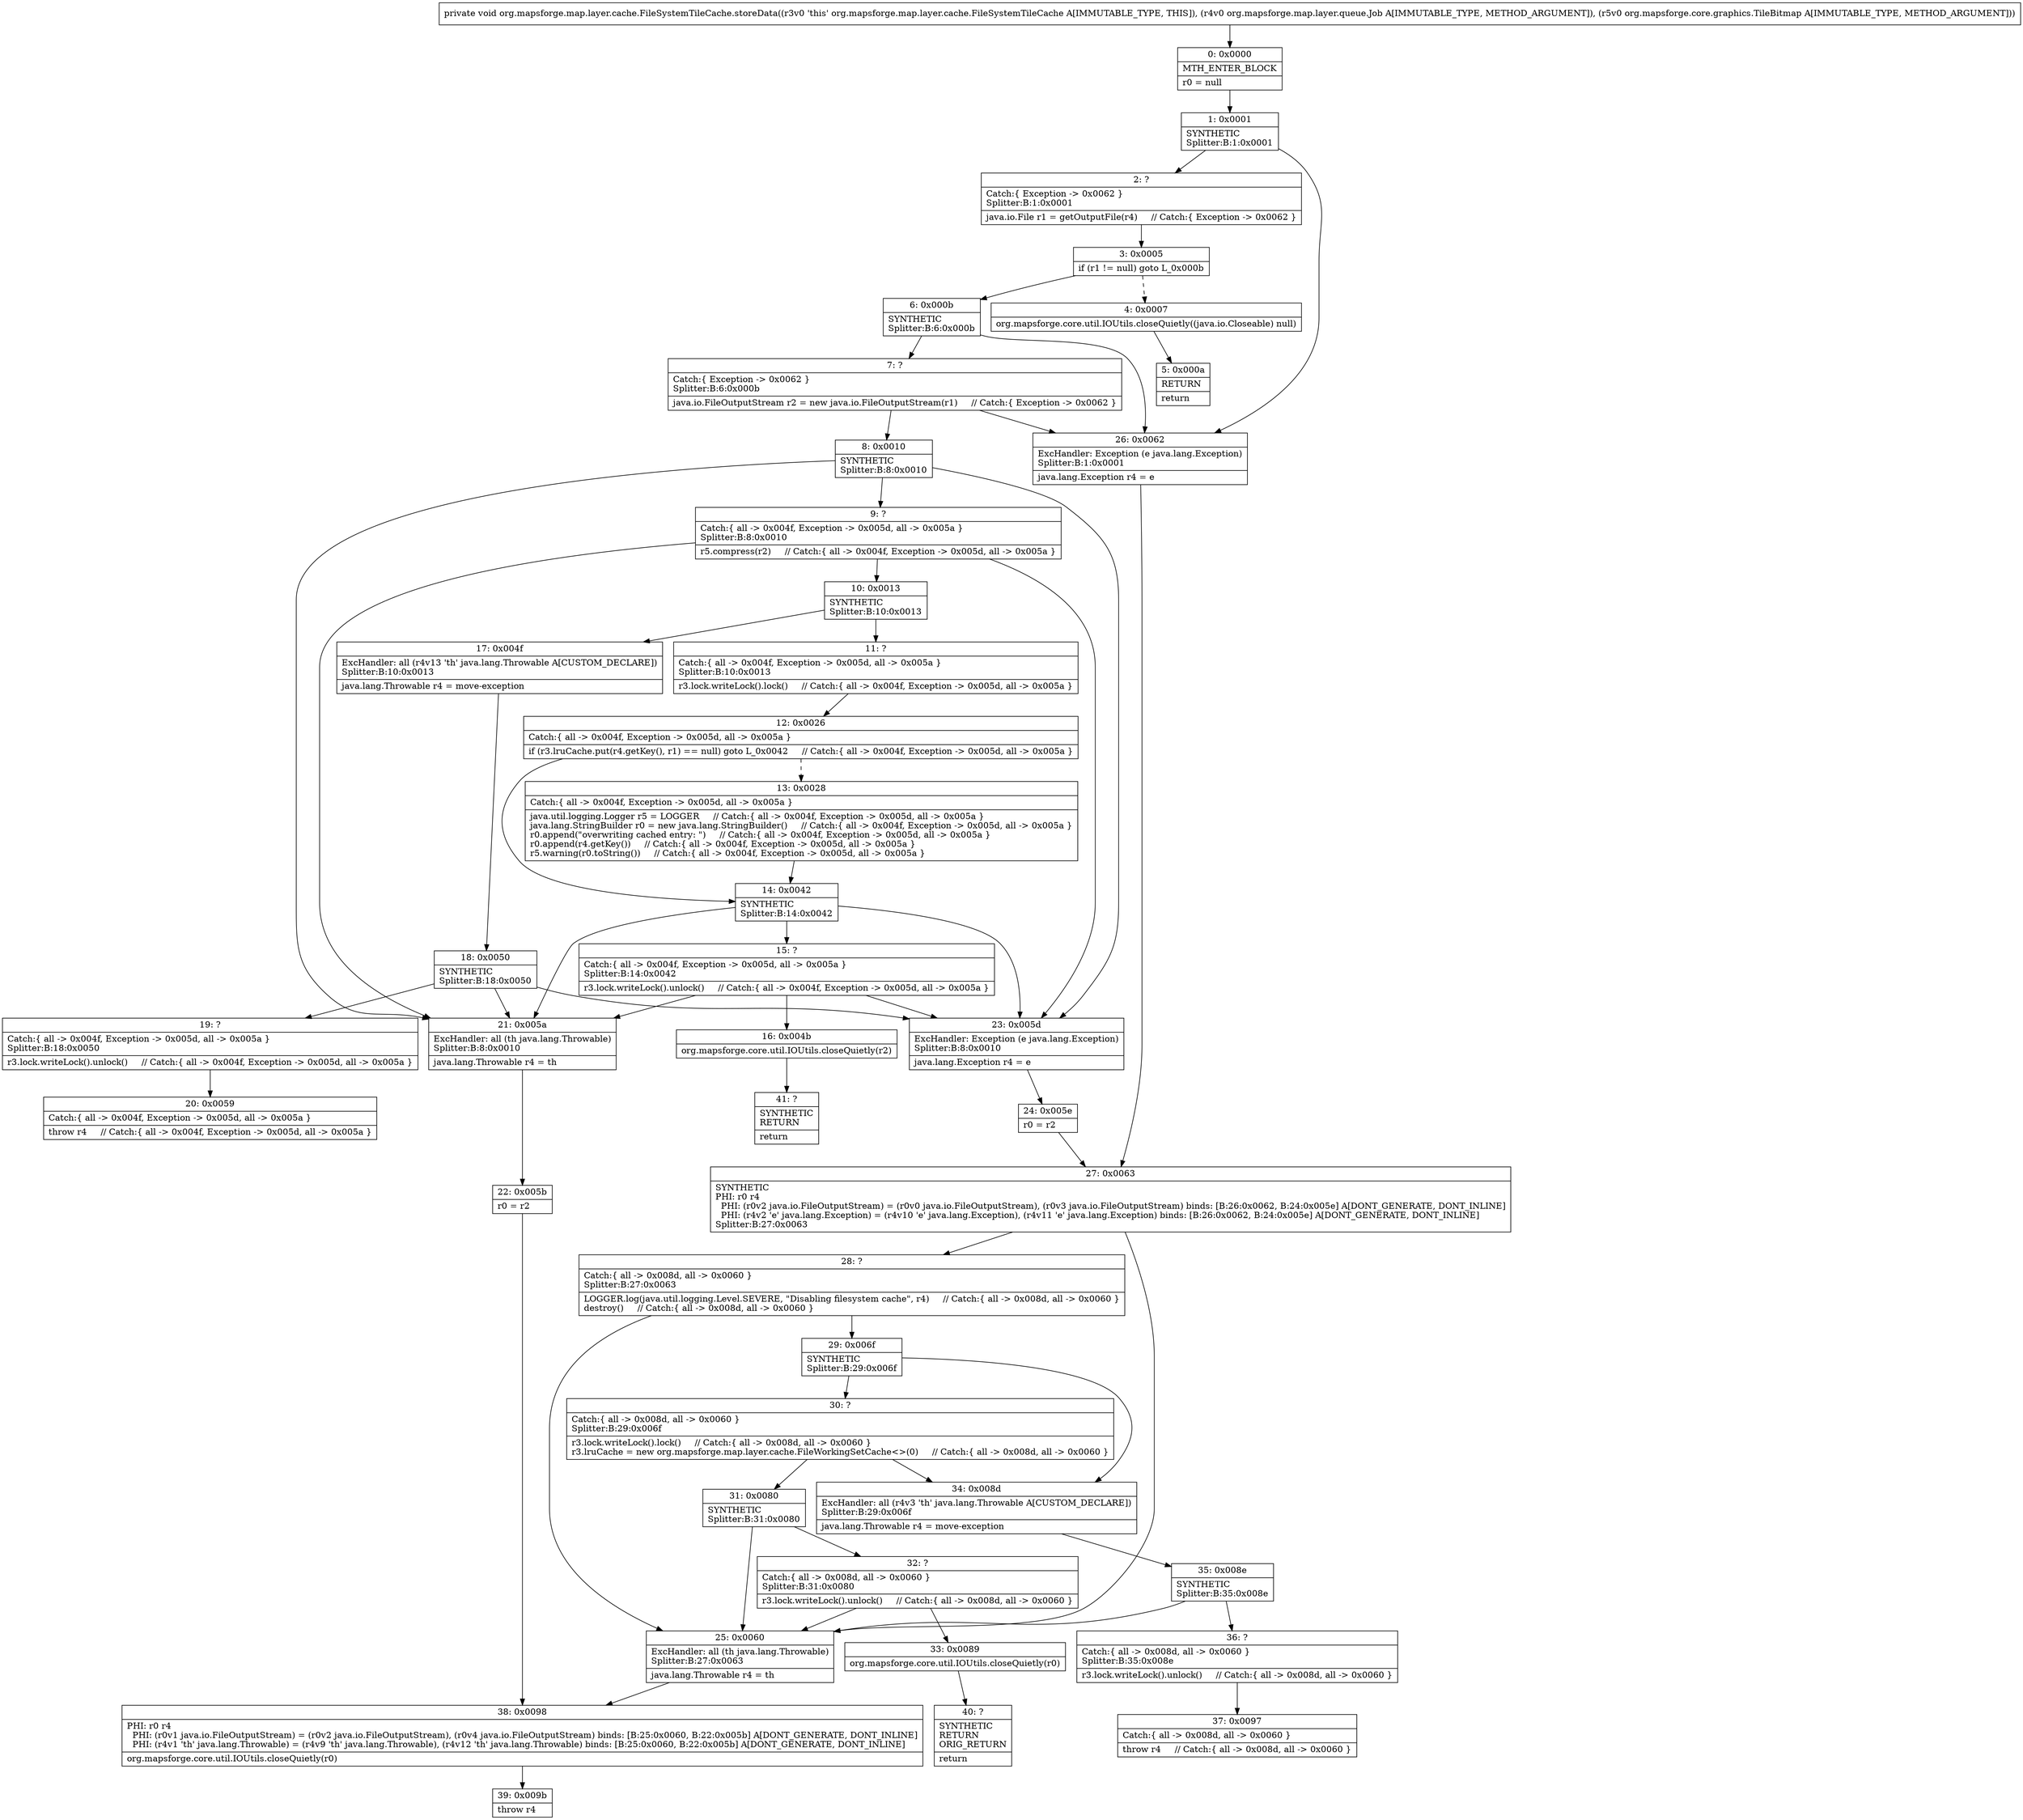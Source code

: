 digraph "CFG fororg.mapsforge.map.layer.cache.FileSystemTileCache.storeData(Lorg\/mapsforge\/map\/layer\/queue\/Job;Lorg\/mapsforge\/core\/graphics\/TileBitmap;)V" {
Node_0 [shape=record,label="{0\:\ 0x0000|MTH_ENTER_BLOCK\l|r0 = null\l}"];
Node_1 [shape=record,label="{1\:\ 0x0001|SYNTHETIC\lSplitter:B:1:0x0001\l}"];
Node_2 [shape=record,label="{2\:\ ?|Catch:\{ Exception \-\> 0x0062 \}\lSplitter:B:1:0x0001\l|java.io.File r1 = getOutputFile(r4)     \/\/ Catch:\{ Exception \-\> 0x0062 \}\l}"];
Node_3 [shape=record,label="{3\:\ 0x0005|if (r1 != null) goto L_0x000b\l}"];
Node_4 [shape=record,label="{4\:\ 0x0007|org.mapsforge.core.util.IOUtils.closeQuietly((java.io.Closeable) null)\l}"];
Node_5 [shape=record,label="{5\:\ 0x000a|RETURN\l|return\l}"];
Node_6 [shape=record,label="{6\:\ 0x000b|SYNTHETIC\lSplitter:B:6:0x000b\l}"];
Node_7 [shape=record,label="{7\:\ ?|Catch:\{ Exception \-\> 0x0062 \}\lSplitter:B:6:0x000b\l|java.io.FileOutputStream r2 = new java.io.FileOutputStream(r1)     \/\/ Catch:\{ Exception \-\> 0x0062 \}\l}"];
Node_8 [shape=record,label="{8\:\ 0x0010|SYNTHETIC\lSplitter:B:8:0x0010\l}"];
Node_9 [shape=record,label="{9\:\ ?|Catch:\{ all \-\> 0x004f, Exception \-\> 0x005d, all \-\> 0x005a \}\lSplitter:B:8:0x0010\l|r5.compress(r2)     \/\/ Catch:\{ all \-\> 0x004f, Exception \-\> 0x005d, all \-\> 0x005a \}\l}"];
Node_10 [shape=record,label="{10\:\ 0x0013|SYNTHETIC\lSplitter:B:10:0x0013\l}"];
Node_11 [shape=record,label="{11\:\ ?|Catch:\{ all \-\> 0x004f, Exception \-\> 0x005d, all \-\> 0x005a \}\lSplitter:B:10:0x0013\l|r3.lock.writeLock().lock()     \/\/ Catch:\{ all \-\> 0x004f, Exception \-\> 0x005d, all \-\> 0x005a \}\l}"];
Node_12 [shape=record,label="{12\:\ 0x0026|Catch:\{ all \-\> 0x004f, Exception \-\> 0x005d, all \-\> 0x005a \}\l|if (r3.lruCache.put(r4.getKey(), r1) == null) goto L_0x0042     \/\/ Catch:\{ all \-\> 0x004f, Exception \-\> 0x005d, all \-\> 0x005a \}\l}"];
Node_13 [shape=record,label="{13\:\ 0x0028|Catch:\{ all \-\> 0x004f, Exception \-\> 0x005d, all \-\> 0x005a \}\l|java.util.logging.Logger r5 = LOGGER     \/\/ Catch:\{ all \-\> 0x004f, Exception \-\> 0x005d, all \-\> 0x005a \}\ljava.lang.StringBuilder r0 = new java.lang.StringBuilder()     \/\/ Catch:\{ all \-\> 0x004f, Exception \-\> 0x005d, all \-\> 0x005a \}\lr0.append(\"overwriting cached entry: \")     \/\/ Catch:\{ all \-\> 0x004f, Exception \-\> 0x005d, all \-\> 0x005a \}\lr0.append(r4.getKey())     \/\/ Catch:\{ all \-\> 0x004f, Exception \-\> 0x005d, all \-\> 0x005a \}\lr5.warning(r0.toString())     \/\/ Catch:\{ all \-\> 0x004f, Exception \-\> 0x005d, all \-\> 0x005a \}\l}"];
Node_14 [shape=record,label="{14\:\ 0x0042|SYNTHETIC\lSplitter:B:14:0x0042\l}"];
Node_15 [shape=record,label="{15\:\ ?|Catch:\{ all \-\> 0x004f, Exception \-\> 0x005d, all \-\> 0x005a \}\lSplitter:B:14:0x0042\l|r3.lock.writeLock().unlock()     \/\/ Catch:\{ all \-\> 0x004f, Exception \-\> 0x005d, all \-\> 0x005a \}\l}"];
Node_16 [shape=record,label="{16\:\ 0x004b|org.mapsforge.core.util.IOUtils.closeQuietly(r2)\l}"];
Node_17 [shape=record,label="{17\:\ 0x004f|ExcHandler: all (r4v13 'th' java.lang.Throwable A[CUSTOM_DECLARE])\lSplitter:B:10:0x0013\l|java.lang.Throwable r4 = move\-exception\l}"];
Node_18 [shape=record,label="{18\:\ 0x0050|SYNTHETIC\lSplitter:B:18:0x0050\l}"];
Node_19 [shape=record,label="{19\:\ ?|Catch:\{ all \-\> 0x004f, Exception \-\> 0x005d, all \-\> 0x005a \}\lSplitter:B:18:0x0050\l|r3.lock.writeLock().unlock()     \/\/ Catch:\{ all \-\> 0x004f, Exception \-\> 0x005d, all \-\> 0x005a \}\l}"];
Node_20 [shape=record,label="{20\:\ 0x0059|Catch:\{ all \-\> 0x004f, Exception \-\> 0x005d, all \-\> 0x005a \}\l|throw r4     \/\/ Catch:\{ all \-\> 0x004f, Exception \-\> 0x005d, all \-\> 0x005a \}\l}"];
Node_21 [shape=record,label="{21\:\ 0x005a|ExcHandler: all (th java.lang.Throwable)\lSplitter:B:8:0x0010\l|java.lang.Throwable r4 = th\l}"];
Node_22 [shape=record,label="{22\:\ 0x005b|r0 = r2\l}"];
Node_23 [shape=record,label="{23\:\ 0x005d|ExcHandler: Exception (e java.lang.Exception)\lSplitter:B:8:0x0010\l|java.lang.Exception r4 = e\l}"];
Node_24 [shape=record,label="{24\:\ 0x005e|r0 = r2\l}"];
Node_25 [shape=record,label="{25\:\ 0x0060|ExcHandler: all (th java.lang.Throwable)\lSplitter:B:27:0x0063\l|java.lang.Throwable r4 = th\l}"];
Node_26 [shape=record,label="{26\:\ 0x0062|ExcHandler: Exception (e java.lang.Exception)\lSplitter:B:1:0x0001\l|java.lang.Exception r4 = e\l}"];
Node_27 [shape=record,label="{27\:\ 0x0063|SYNTHETIC\lPHI: r0 r4 \l  PHI: (r0v2 java.io.FileOutputStream) = (r0v0 java.io.FileOutputStream), (r0v3 java.io.FileOutputStream) binds: [B:26:0x0062, B:24:0x005e] A[DONT_GENERATE, DONT_INLINE]\l  PHI: (r4v2 'e' java.lang.Exception) = (r4v10 'e' java.lang.Exception), (r4v11 'e' java.lang.Exception) binds: [B:26:0x0062, B:24:0x005e] A[DONT_GENERATE, DONT_INLINE]\lSplitter:B:27:0x0063\l}"];
Node_28 [shape=record,label="{28\:\ ?|Catch:\{ all \-\> 0x008d, all \-\> 0x0060 \}\lSplitter:B:27:0x0063\l|LOGGER.log(java.util.logging.Level.SEVERE, \"Disabling filesystem cache\", r4)     \/\/ Catch:\{ all \-\> 0x008d, all \-\> 0x0060 \}\ldestroy()     \/\/ Catch:\{ all \-\> 0x008d, all \-\> 0x0060 \}\l}"];
Node_29 [shape=record,label="{29\:\ 0x006f|SYNTHETIC\lSplitter:B:29:0x006f\l}"];
Node_30 [shape=record,label="{30\:\ ?|Catch:\{ all \-\> 0x008d, all \-\> 0x0060 \}\lSplitter:B:29:0x006f\l|r3.lock.writeLock().lock()     \/\/ Catch:\{ all \-\> 0x008d, all \-\> 0x0060 \}\lr3.lruCache = new org.mapsforge.map.layer.cache.FileWorkingSetCache\<\>(0)     \/\/ Catch:\{ all \-\> 0x008d, all \-\> 0x0060 \}\l}"];
Node_31 [shape=record,label="{31\:\ 0x0080|SYNTHETIC\lSplitter:B:31:0x0080\l}"];
Node_32 [shape=record,label="{32\:\ ?|Catch:\{ all \-\> 0x008d, all \-\> 0x0060 \}\lSplitter:B:31:0x0080\l|r3.lock.writeLock().unlock()     \/\/ Catch:\{ all \-\> 0x008d, all \-\> 0x0060 \}\l}"];
Node_33 [shape=record,label="{33\:\ 0x0089|org.mapsforge.core.util.IOUtils.closeQuietly(r0)\l}"];
Node_34 [shape=record,label="{34\:\ 0x008d|ExcHandler: all (r4v3 'th' java.lang.Throwable A[CUSTOM_DECLARE])\lSplitter:B:29:0x006f\l|java.lang.Throwable r4 = move\-exception\l}"];
Node_35 [shape=record,label="{35\:\ 0x008e|SYNTHETIC\lSplitter:B:35:0x008e\l}"];
Node_36 [shape=record,label="{36\:\ ?|Catch:\{ all \-\> 0x008d, all \-\> 0x0060 \}\lSplitter:B:35:0x008e\l|r3.lock.writeLock().unlock()     \/\/ Catch:\{ all \-\> 0x008d, all \-\> 0x0060 \}\l}"];
Node_37 [shape=record,label="{37\:\ 0x0097|Catch:\{ all \-\> 0x008d, all \-\> 0x0060 \}\l|throw r4     \/\/ Catch:\{ all \-\> 0x008d, all \-\> 0x0060 \}\l}"];
Node_38 [shape=record,label="{38\:\ 0x0098|PHI: r0 r4 \l  PHI: (r0v1 java.io.FileOutputStream) = (r0v2 java.io.FileOutputStream), (r0v4 java.io.FileOutputStream) binds: [B:25:0x0060, B:22:0x005b] A[DONT_GENERATE, DONT_INLINE]\l  PHI: (r4v1 'th' java.lang.Throwable) = (r4v9 'th' java.lang.Throwable), (r4v12 'th' java.lang.Throwable) binds: [B:25:0x0060, B:22:0x005b] A[DONT_GENERATE, DONT_INLINE]\l|org.mapsforge.core.util.IOUtils.closeQuietly(r0)\l}"];
Node_39 [shape=record,label="{39\:\ 0x009b|throw r4\l}"];
Node_40 [shape=record,label="{40\:\ ?|SYNTHETIC\lRETURN\lORIG_RETURN\l|return\l}"];
Node_41 [shape=record,label="{41\:\ ?|SYNTHETIC\lRETURN\l|return\l}"];
MethodNode[shape=record,label="{private void org.mapsforge.map.layer.cache.FileSystemTileCache.storeData((r3v0 'this' org.mapsforge.map.layer.cache.FileSystemTileCache A[IMMUTABLE_TYPE, THIS]), (r4v0 org.mapsforge.map.layer.queue.Job A[IMMUTABLE_TYPE, METHOD_ARGUMENT]), (r5v0 org.mapsforge.core.graphics.TileBitmap A[IMMUTABLE_TYPE, METHOD_ARGUMENT])) }"];
MethodNode -> Node_0;
Node_0 -> Node_1;
Node_1 -> Node_2;
Node_1 -> Node_26;
Node_2 -> Node_3;
Node_3 -> Node_4[style=dashed];
Node_3 -> Node_6;
Node_4 -> Node_5;
Node_6 -> Node_7;
Node_6 -> Node_26;
Node_7 -> Node_8;
Node_7 -> Node_26;
Node_8 -> Node_9;
Node_8 -> Node_23;
Node_8 -> Node_21;
Node_9 -> Node_10;
Node_9 -> Node_23;
Node_9 -> Node_21;
Node_10 -> Node_11;
Node_10 -> Node_17;
Node_11 -> Node_12;
Node_12 -> Node_13[style=dashed];
Node_12 -> Node_14;
Node_13 -> Node_14;
Node_14 -> Node_15;
Node_14 -> Node_23;
Node_14 -> Node_21;
Node_15 -> Node_16;
Node_15 -> Node_23;
Node_15 -> Node_21;
Node_16 -> Node_41;
Node_17 -> Node_18;
Node_18 -> Node_19;
Node_18 -> Node_23;
Node_18 -> Node_21;
Node_19 -> Node_20;
Node_21 -> Node_22;
Node_22 -> Node_38;
Node_23 -> Node_24;
Node_24 -> Node_27;
Node_25 -> Node_38;
Node_26 -> Node_27;
Node_27 -> Node_28;
Node_27 -> Node_25;
Node_28 -> Node_29;
Node_28 -> Node_25;
Node_29 -> Node_30;
Node_29 -> Node_34;
Node_30 -> Node_31;
Node_30 -> Node_34;
Node_31 -> Node_32;
Node_31 -> Node_25;
Node_32 -> Node_33;
Node_32 -> Node_25;
Node_33 -> Node_40;
Node_34 -> Node_35;
Node_35 -> Node_36;
Node_35 -> Node_25;
Node_36 -> Node_37;
Node_38 -> Node_39;
}

